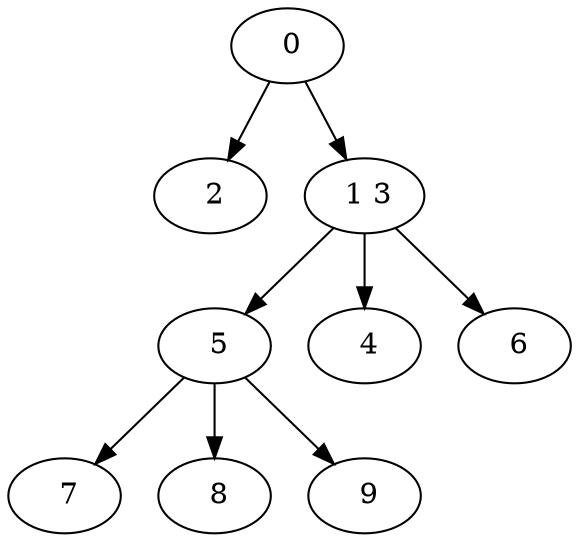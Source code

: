 digraph mytree {
" 0" -> " 2";
" 0" -> " 1 3";
" 2";
" 1 3" -> " 5";
" 1 3" -> " 4";
" 1 3" -> " 6";
" 5" -> " 7";
" 5" -> " 8";
" 5" -> " 9";
" 7";
" 8";
" 9";
" 4";
" 6";
}
